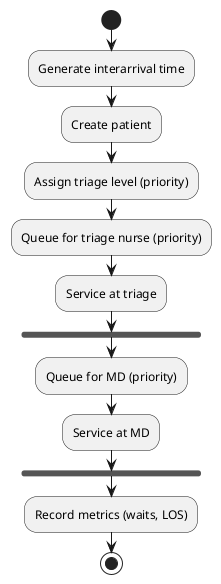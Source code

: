 @startuml
start
:Generate interarrival time;
:Create patient;
:Assign triage level (priority);
:Queue for triage nurse (priority);
:Service at triage;
fork
  :Queue for MD (priority);
  :Service at MD;
end fork
:Record metrics (waits, LOS);
stop
@enduml
